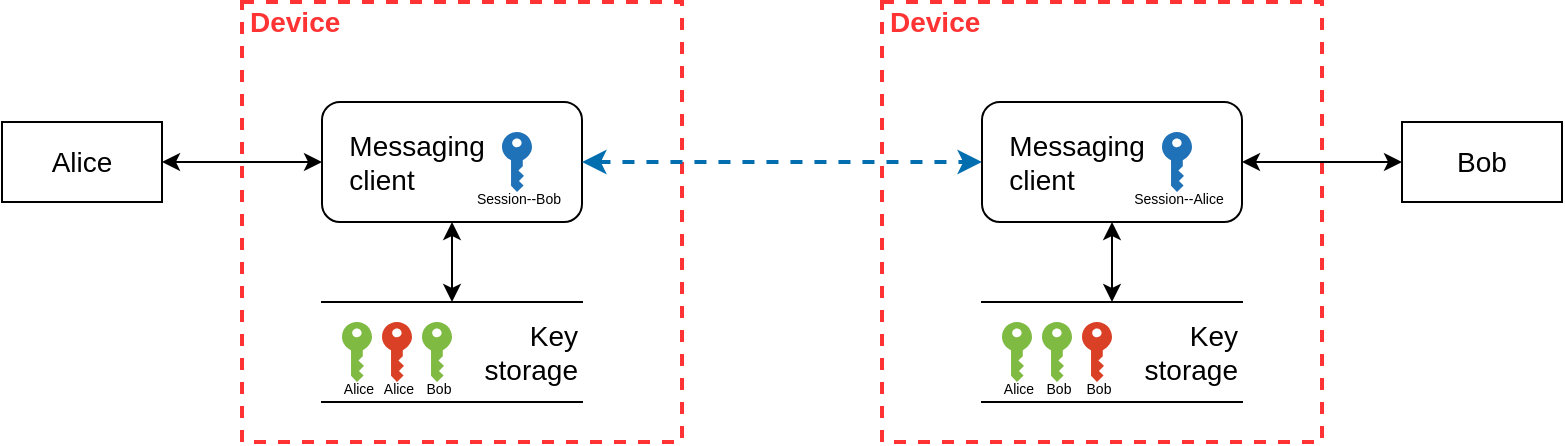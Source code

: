 <mxfile version="13.7.3" type="device"><diagram id="9IWmdSMfJTpE5Gw8eWRQ" name="Page-1"><mxGraphModel dx="1761" dy="1120" grid="1" gridSize="10" guides="1" tooltips="1" connect="1" arrows="1" fold="1" page="0" pageScale="1" pageWidth="850" pageHeight="1100" math="0" shadow="0"><root><mxCell id="0"/><mxCell id="1" value="Base - device" style="" parent="0"/><mxCell id="-6cK541-lj1HmDHp6ybE-33" value="&lt;font style=&quot;font-size: 14px&quot;&gt;Device&lt;/font&gt;" style="html=1;fontColor=#FF3333;fontStyle=1;align=left;verticalAlign=top;spacing=0;labelBorderColor=none;fillColor=none;dashed=1;strokeWidth=2;strokeColor=#FF3333;spacingLeft=4;spacingTop=-3;" parent="1" vertex="1"><mxGeometry x="400" y="-60" width="220" height="220" as="geometry"/></mxCell><mxCell id="WU7GWfCi_3GzVYFVgM7I-1" value="&lt;font style=&quot;font-size: 14px&quot;&gt;Device&lt;/font&gt;" style="html=1;fontColor=#FF3333;fontStyle=1;align=left;verticalAlign=top;spacing=0;labelBorderColor=none;fillColor=none;dashed=1;strokeWidth=2;strokeColor=#FF3333;spacingLeft=4;spacingTop=-3;" parent="1" vertex="1"><mxGeometry x="80" y="-60" width="220" height="220" as="geometry"/></mxCell><mxCell id="-6cK541-lj1HmDHp6ybE-15" value="&lt;blockquote style=&quot;margin: 0 0 0 40px ; border: none ; padding: 0px&quot;&gt;&lt;/blockquote&gt;&lt;span style=&quot;font-size: 14px&quot;&gt;Key&lt;/span&gt;&lt;br&gt;&lt;font style=&quot;font-size: 14px&quot;&gt;storage&lt;/font&gt;" style="shape=partialRectangle;whiteSpace=wrap;html=1;left=0;right=0;fillColor=none;align=right;" parent="1" vertex="1"><mxGeometry x="120" y="90" width="130" height="50" as="geometry"/></mxCell><mxCell id="rx-pIHJR_-xb5jepBgxt-20" value="&lt;span style=&quot;font-size: 14px&quot;&gt;Alice&lt;/span&gt;" style="rounded=0;whiteSpace=wrap;html=1;" parent="1" vertex="1"><mxGeometry x="-40" width="80" height="40" as="geometry"/></mxCell><mxCell id="rx-pIHJR_-xb5jepBgxt-44" value="" style="endArrow=classic;startArrow=classic;html=1;fontColor=#FF3333;entryX=1;entryY=0.5;entryDx=0;entryDy=0;exitX=0;exitY=0.5;exitDx=0;exitDy=0;" parent="1" source="I14JQnqc5djPPpYl-Pe8-3" target="rx-pIHJR_-xb5jepBgxt-20" edge="1"><mxGeometry width="50" height="50" relative="1" as="geometry"><mxPoint x="190" y="115" as="sourcePoint"/><mxPoint x="40" y="77.5" as="targetPoint"/></mxGeometry></mxCell><mxCell id="I14JQnqc5djPPpYl-Pe8-3" value="&lt;font style=&quot;font-size: 14px&quot;&gt;&amp;nbsp; &amp;nbsp;Messaging&lt;br&gt;&lt;/font&gt;&lt;font style=&quot;font-size: 14px&quot;&gt;&amp;nbsp; &amp;nbsp;client&lt;/font&gt;" style="rounded=1;whiteSpace=wrap;html=1;align=left;" parent="1" vertex="1"><mxGeometry x="120" y="-10" width="130" height="60" as="geometry"/></mxCell><mxCell id="-6cK541-lj1HmDHp6ybE-4" value="&lt;font style=&quot;font-size: 14px&quot;&gt;Bob&lt;/font&gt;" style="rounded=0;whiteSpace=wrap;html=1;" parent="1" vertex="1"><mxGeometry x="660" width="80" height="40" as="geometry"/></mxCell><mxCell id="-6cK541-lj1HmDHp6ybE-5" value="" style="endArrow=classic;startArrow=classic;html=1;fontColor=#FF3333;entryX=0;entryY=0.5;entryDx=0;entryDy=0;exitX=1;exitY=0.5;exitDx=0;exitDy=0;" parent="1" source="-6cK541-lj1HmDHp6ybE-35" target="-6cK541-lj1HmDHp6ybE-4" edge="1"><mxGeometry width="50" height="50" relative="1" as="geometry"><mxPoint x="560" y="20" as="sourcePoint"/><mxPoint x="360" y="87.5" as="targetPoint"/></mxGeometry></mxCell><mxCell id="-6cK541-lj1HmDHp6ybE-7" value="" style="endArrow=classic;startArrow=classic;html=1;fontColor=#FF3333;entryX=0;entryY=0.5;entryDx=0;entryDy=0;exitX=1;exitY=0.5;exitDx=0;exitDy=0;dashed=1;strokeWidth=2;fillColor=#1ba1e2;strokeColor=#006EAF;" parent="1" source="I14JQnqc5djPPpYl-Pe8-3" target="-6cK541-lj1HmDHp6ybE-35" edge="1"><mxGeometry width="50" height="50" relative="1" as="geometry"><mxPoint x="300.0" y="19.66" as="sourcePoint"/><mxPoint x="440.0" y="20" as="targetPoint"/></mxGeometry></mxCell><mxCell id="-6cK541-lj1HmDHp6ybE-14" value="&lt;font style=&quot;font-size: 7px&quot;&gt;Alice&lt;/font&gt;" style="pointerEvents=1;shadow=0;dashed=0;html=1;strokeColor=none;labelPosition=center;verticalLabelPosition=bottom;verticalAlign=top;outlineConnect=0;align=center;shape=mxgraph.office.security.key_permissions;fillColor=#DA4026;spacing=0;spacingTop=-10;" parent="1" vertex="1"><mxGeometry x="150" y="100" width="15" height="30" as="geometry"/></mxCell><mxCell id="-6cK541-lj1HmDHp6ybE-16" value="&lt;font style=&quot;font-size: 7px&quot;&gt;Alice&lt;/font&gt;" style="pointerEvents=1;shadow=0;dashed=0;html=1;strokeColor=none;labelPosition=center;verticalLabelPosition=bottom;verticalAlign=top;outlineConnect=0;align=center;shape=mxgraph.office.security.key_permissions;fillColor=#7FBA42;horizontal=1;spacing=0;spacingTop=-10;" parent="1" vertex="1"><mxGeometry x="130" y="100" width="15" height="30" as="geometry"/></mxCell><mxCell id="-6cK541-lj1HmDHp6ybE-22" value="&lt;font style=&quot;font-size: 7px&quot;&gt;Bob&lt;/font&gt;" style="pointerEvents=1;shadow=0;dashed=0;html=1;strokeColor=none;labelPosition=center;verticalLabelPosition=bottom;verticalAlign=top;outlineConnect=0;align=center;shape=mxgraph.office.security.key_permissions;fillColor=#7FBA42;horizontal=1;spacing=0;spacingTop=-10;" parent="1" vertex="1"><mxGeometry x="170" y="100" width="15" height="30" as="geometry"/></mxCell><mxCell id="-6cK541-lj1HmDHp6ybE-23" value="&lt;font style=&quot;font-size: 7px&quot;&gt;&lt;font style=&quot;font-size: 7px&quot;&gt;Session&lt;/font&gt;&lt;font style=&quot;font-size: 7px&quot;&gt;--Bob&lt;/font&gt;&lt;/font&gt;&lt;font&gt;&lt;br&gt;&lt;/font&gt;" style="pointerEvents=1;shadow=0;dashed=0;html=1;strokeColor=none;labelPosition=center;verticalLabelPosition=bottom;verticalAlign=top;outlineConnect=0;align=center;shape=mxgraph.office.security.key_permissions;fillColor=#2072B8;fontSize=12;spacing=0;spacingTop=-10;" parent="1" vertex="1"><mxGeometry x="210.0" y="5" width="15" height="30" as="geometry"/></mxCell><mxCell id="-6cK541-lj1HmDHp6ybE-24" value="" style="endArrow=classic;startArrow=classic;html=1;fontColor=#FF3333;exitX=0.5;exitY=1;exitDx=0;exitDy=0;entryX=0.5;entryY=0;entryDx=0;entryDy=0;" parent="1" source="I14JQnqc5djPPpYl-Pe8-3" target="-6cK541-lj1HmDHp6ybE-15" edge="1"><mxGeometry width="50" height="50" relative="1" as="geometry"><mxPoint x="130" y="30" as="sourcePoint"/><mxPoint x="50" y="30" as="targetPoint"/></mxGeometry></mxCell><mxCell id="-6cK541-lj1HmDHp6ybE-34" value="&lt;blockquote style=&quot;margin: 0 0 0 40px ; border: none ; padding: 0px&quot;&gt;&lt;/blockquote&gt;&lt;span style=&quot;font-size: 14px&quot;&gt;Key&lt;/span&gt;&lt;br&gt;&lt;font style=&quot;font-size: 14px&quot;&gt;storage&lt;/font&gt;" style="shape=partialRectangle;whiteSpace=wrap;html=1;left=0;right=0;fillColor=none;align=right;" parent="1" vertex="1"><mxGeometry x="450" y="90" width="130" height="50" as="geometry"/></mxCell><mxCell id="-6cK541-lj1HmDHp6ybE-35" value="&lt;font style=&quot;font-size: 14px&quot;&gt;&amp;nbsp; &amp;nbsp;Messaging&lt;br&gt;&lt;/font&gt;&lt;font style=&quot;font-size: 14px&quot;&gt;&amp;nbsp; &amp;nbsp;client&lt;/font&gt;" style="rounded=1;whiteSpace=wrap;html=1;align=left;" parent="1" vertex="1"><mxGeometry x="450" y="-10" width="130" height="60" as="geometry"/></mxCell><mxCell id="-6cK541-lj1HmDHp6ybE-36" value="&lt;font style=&quot;font-size: 7px&quot;&gt;Bob&lt;/font&gt;" style="pointerEvents=1;shadow=0;dashed=0;html=1;strokeColor=none;labelPosition=center;verticalLabelPosition=bottom;verticalAlign=top;outlineConnect=0;align=center;shape=mxgraph.office.security.key_permissions;fillColor=#DA4026;spacing=0;spacingTop=-10;" parent="1" vertex="1"><mxGeometry x="500" y="100" width="15" height="30" as="geometry"/></mxCell><mxCell id="-6cK541-lj1HmDHp6ybE-37" value="&lt;font style=&quot;font-size: 7px&quot;&gt;Alice&lt;/font&gt;" style="pointerEvents=1;shadow=0;dashed=0;html=1;strokeColor=none;labelPosition=center;verticalLabelPosition=bottom;verticalAlign=top;outlineConnect=0;align=center;shape=mxgraph.office.security.key_permissions;fillColor=#7FBA42;horizontal=1;spacing=0;spacingTop=-10;" parent="1" vertex="1"><mxGeometry x="460" y="100" width="15" height="30" as="geometry"/></mxCell><mxCell id="-6cK541-lj1HmDHp6ybE-38" value="&lt;font style=&quot;font-size: 7px&quot;&gt;Bob&lt;/font&gt;" style="pointerEvents=1;shadow=0;dashed=0;html=1;strokeColor=none;labelPosition=center;verticalLabelPosition=bottom;verticalAlign=top;outlineConnect=0;align=center;shape=mxgraph.office.security.key_permissions;fillColor=#7FBA42;horizontal=1;spacing=0;spacingTop=-10;" parent="1" vertex="1"><mxGeometry x="480" y="100" width="15" height="30" as="geometry"/></mxCell><mxCell id="-6cK541-lj1HmDHp6ybE-39" value="&lt;font style=&quot;font-size: 7px&quot;&gt;&lt;font style=&quot;font-size: 7px&quot;&gt;Session&lt;/font&gt;&lt;font style=&quot;font-size: 7px&quot;&gt;--Alice&lt;/font&gt;&lt;/font&gt;&lt;font&gt;&lt;br&gt;&lt;/font&gt;" style="pointerEvents=1;shadow=0;dashed=0;html=1;strokeColor=none;labelPosition=center;verticalLabelPosition=bottom;verticalAlign=top;outlineConnect=0;align=center;shape=mxgraph.office.security.key_permissions;fillColor=#2072B8;fontSize=12;spacing=0;spacingTop=-10;" parent="1" vertex="1"><mxGeometry x="540.0" y="5" width="15" height="30" as="geometry"/></mxCell><mxCell id="-6cK541-lj1HmDHp6ybE-40" value="" style="endArrow=classic;startArrow=classic;html=1;fontColor=#FF3333;exitX=0.5;exitY=1;exitDx=0;exitDy=0;entryX=0.5;entryY=0;entryDx=0;entryDy=0;" parent="1" source="-6cK541-lj1HmDHp6ybE-35" target="-6cK541-lj1HmDHp6ybE-34" edge="1"><mxGeometry width="50" height="50" relative="1" as="geometry"><mxPoint x="460" y="30" as="sourcePoint"/><mxPoint x="380" y="30" as="targetPoint"/></mxGeometry></mxCell></root></mxGraphModel></diagram></mxfile>
